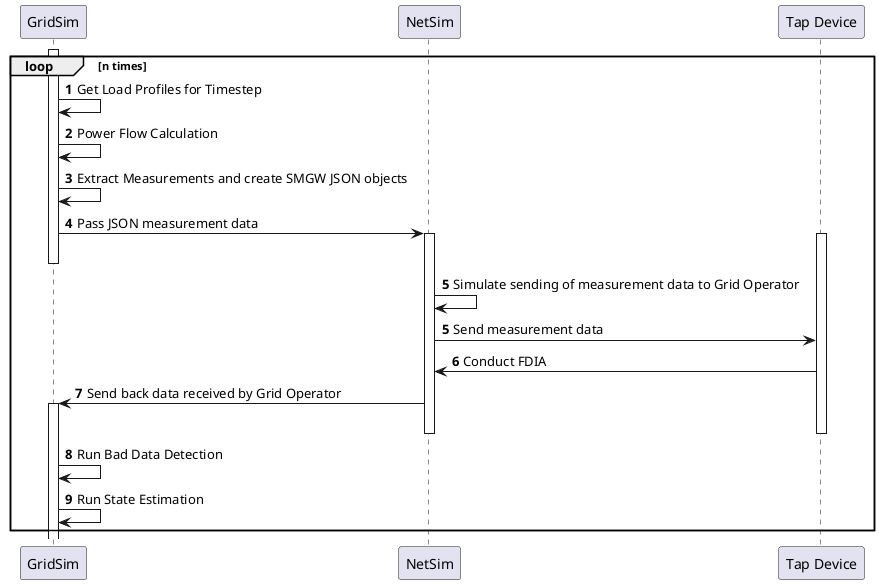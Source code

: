 @startuml
'https://plantuml.com/sequence-diagram

autonumber
loop n times
    activate GridSim
    GridSim -> GridSim: Get Load Profiles for Timestep
    GridSim -> GridSim: Power Flow Calculation
    GridSim -> GridSim: Extract Measurements and create SMGW JSON objects
    GridSim -> NetSim: Pass JSON measurement data
    activate NetSim
    activate "Tap Device"
    deactivate GridSim
    NetSim -> NetSim: Simulate sending of measurement data to Grid Operator
    autonumber 5
    NetSim -> "Tap Device": Send measurement data
    "Tap Device" -> NetSim: Conduct FDIA
    NetSim -> GridSim: Send back data received by Grid Operator
    activate GridSim
    deactivate NetSim
    deactivate "Tap Device"
    GridSim -> GridSim: Run Bad Data Detection
    GridSim -> GridSim: Run State Estimation
end
@enduml
